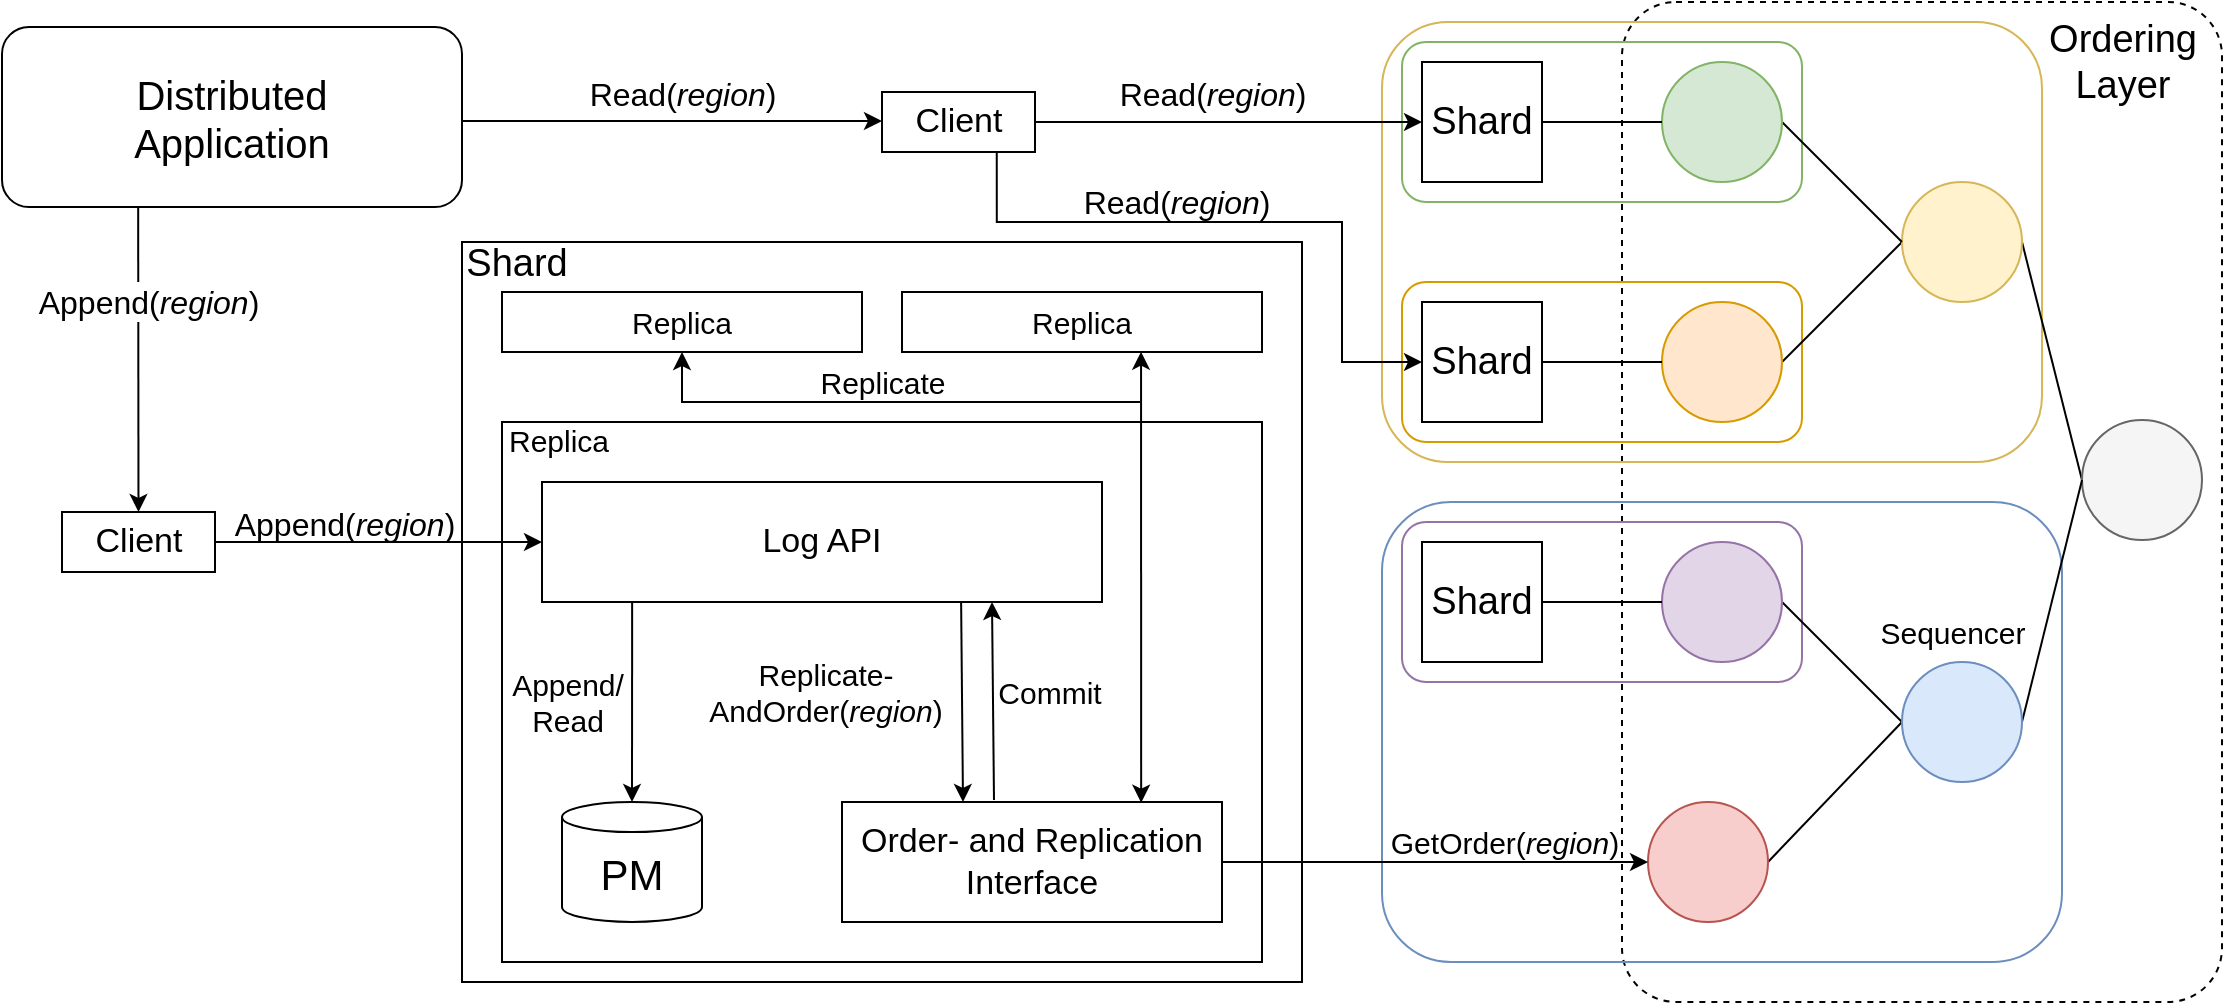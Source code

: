 <mxfile version="15.3.5" type="github">
  <diagram id="b9z9_DqSBHmfmtNlmLSl" name="Page-1">
    <mxGraphModel dx="2893" dy="1104" grid="1" gridSize="10" guides="1" tooltips="1" connect="1" arrows="1" fold="1" page="1" pageScale="1" pageWidth="827" pageHeight="1169" math="0" shadow="0">
      <root>
        <mxCell id="0" />
        <mxCell id="1" parent="0" />
        <mxCell id="aZ8yxYFO8ZEoRrY8MCP6-65" value="" style="rounded=1;whiteSpace=wrap;html=1;fillColor=none;arcSize=9;dashed=1;" parent="1" vertex="1">
          <mxGeometry x="340" y="270" width="300" height="500" as="geometry" />
        </mxCell>
        <mxCell id="aZ8yxYFO8ZEoRrY8MCP6-63" value="" style="rounded=1;whiteSpace=wrap;html=1;fillColor=none;strokeColor=#d6b656;" parent="1" vertex="1">
          <mxGeometry x="220" y="280" width="330" height="220" as="geometry" />
        </mxCell>
        <mxCell id="aZ8yxYFO8ZEoRrY8MCP6-64" value="" style="rounded=1;whiteSpace=wrap;html=1;fillColor=none;strokeColor=#6c8ebf;" parent="1" vertex="1">
          <mxGeometry x="220" y="520" width="340" height="230" as="geometry" />
        </mxCell>
        <mxCell id="aZ8yxYFO8ZEoRrY8MCP6-30" value="" style="rounded=1;whiteSpace=wrap;html=1;fillColor=none;strokeColor=#9673a6;" parent="1" vertex="1">
          <mxGeometry x="230" y="530" width="200" height="80" as="geometry" />
        </mxCell>
        <mxCell id="aZ8yxYFO8ZEoRrY8MCP6-28" value="" style="rounded=1;whiteSpace=wrap;html=1;fillColor=none;strokeColor=#82b366;" parent="1" vertex="1">
          <mxGeometry x="230" y="290" width="200" height="80" as="geometry" />
        </mxCell>
        <mxCell id="aZ8yxYFO8ZEoRrY8MCP6-29" value="" style="rounded=1;whiteSpace=wrap;html=1;fillColor=none;strokeColor=#d79b00;" parent="1" vertex="1">
          <mxGeometry x="230" y="410" width="200" height="80" as="geometry" />
        </mxCell>
        <mxCell id="aZ8yxYFO8ZEoRrY8MCP6-34" value="" style="rounded=0;whiteSpace=wrap;html=1;fillColor=none;" parent="1" vertex="1">
          <mxGeometry x="-240" y="390" width="420" height="370" as="geometry" />
        </mxCell>
        <mxCell id="aZ8yxYFO8ZEoRrY8MCP6-10" style="edgeStyle=none;rounded=0;orthogonalLoop=1;jettySize=auto;html=1;exitX=0;exitY=0.5;exitDx=0;exitDy=0;entryX=1;entryY=0.5;entryDx=0;entryDy=0;endArrow=none;endFill=0;" parent="1" source="aZ8yxYFO8ZEoRrY8MCP6-2" target="aZ8yxYFO8ZEoRrY8MCP6-4" edge="1">
          <mxGeometry relative="1" as="geometry" />
        </mxCell>
        <mxCell id="aZ8yxYFO8ZEoRrY8MCP6-2" value="" style="ellipse;whiteSpace=wrap;html=1;aspect=fixed;fillColor=#f5f5f5;strokeColor=#666666;fontColor=#333333;" parent="1" vertex="1">
          <mxGeometry x="570" y="479" width="60" height="60" as="geometry" />
        </mxCell>
        <mxCell id="aZ8yxYFO8ZEoRrY8MCP6-9" style="rounded=0;orthogonalLoop=1;jettySize=auto;html=1;exitX=1;exitY=0.5;exitDx=0;exitDy=0;entryX=0;entryY=0.5;entryDx=0;entryDy=0;endArrow=none;endFill=0;" parent="1" source="aZ8yxYFO8ZEoRrY8MCP6-3" target="aZ8yxYFO8ZEoRrY8MCP6-2" edge="1">
          <mxGeometry relative="1" as="geometry" />
        </mxCell>
        <mxCell id="aZ8yxYFO8ZEoRrY8MCP6-13" style="edgeStyle=none;rounded=0;orthogonalLoop=1;jettySize=auto;html=1;exitX=0;exitY=0.5;exitDx=0;exitDy=0;entryX=1;entryY=0.5;entryDx=0;entryDy=0;endArrow=none;endFill=0;" parent="1" source="aZ8yxYFO8ZEoRrY8MCP6-3" target="aZ8yxYFO8ZEoRrY8MCP6-5" edge="1">
          <mxGeometry relative="1" as="geometry" />
        </mxCell>
        <mxCell id="aZ8yxYFO8ZEoRrY8MCP6-14" style="edgeStyle=none;rounded=0;orthogonalLoop=1;jettySize=auto;html=1;exitX=0;exitY=0.5;exitDx=0;exitDy=0;entryX=1;entryY=0.5;entryDx=0;entryDy=0;endArrow=none;endFill=0;" parent="1" source="aZ8yxYFO8ZEoRrY8MCP6-3" target="aZ8yxYFO8ZEoRrY8MCP6-8" edge="1">
          <mxGeometry relative="1" as="geometry" />
        </mxCell>
        <mxCell id="aZ8yxYFO8ZEoRrY8MCP6-3" value="" style="ellipse;whiteSpace=wrap;html=1;aspect=fixed;fillColor=#dae8fc;strokeColor=#6c8ebf;" parent="1" vertex="1">
          <mxGeometry x="480" y="600" width="60" height="60" as="geometry" />
        </mxCell>
        <mxCell id="aZ8yxYFO8ZEoRrY8MCP6-11" style="edgeStyle=none;rounded=0;orthogonalLoop=1;jettySize=auto;html=1;exitX=0;exitY=0.5;exitDx=0;exitDy=0;entryX=1;entryY=0.5;entryDx=0;entryDy=0;endArrow=none;endFill=0;" parent="1" source="aZ8yxYFO8ZEoRrY8MCP6-4" target="aZ8yxYFO8ZEoRrY8MCP6-6" edge="1">
          <mxGeometry relative="1" as="geometry" />
        </mxCell>
        <mxCell id="aZ8yxYFO8ZEoRrY8MCP6-4" value="" style="ellipse;whiteSpace=wrap;html=1;aspect=fixed;fillColor=#fff2cc;strokeColor=#d6b656;" parent="1" vertex="1">
          <mxGeometry x="480" y="360" width="60" height="60" as="geometry" />
        </mxCell>
        <mxCell id="aZ8yxYFO8ZEoRrY8MCP6-5" value="" style="ellipse;whiteSpace=wrap;html=1;aspect=fixed;fillColor=#e1d5e7;strokeColor=#9673a6;" parent="1" vertex="1">
          <mxGeometry x="360" y="540" width="60" height="60" as="geometry" />
        </mxCell>
        <mxCell id="aZ8yxYFO8ZEoRrY8MCP6-6" value="" style="ellipse;whiteSpace=wrap;html=1;aspect=fixed;fillColor=#ffe6cc;strokeColor=#d79b00;" parent="1" vertex="1">
          <mxGeometry x="360" y="420" width="60" height="60" as="geometry" />
        </mxCell>
        <mxCell id="aZ8yxYFO8ZEoRrY8MCP6-12" style="edgeStyle=none;rounded=0;orthogonalLoop=1;jettySize=auto;html=1;exitX=1;exitY=0.5;exitDx=0;exitDy=0;entryX=0;entryY=0.5;entryDx=0;entryDy=0;endArrow=none;endFill=0;" parent="1" source="aZ8yxYFO8ZEoRrY8MCP6-7" target="aZ8yxYFO8ZEoRrY8MCP6-4" edge="1">
          <mxGeometry relative="1" as="geometry" />
        </mxCell>
        <mxCell id="aZ8yxYFO8ZEoRrY8MCP6-7" value="" style="ellipse;whiteSpace=wrap;html=1;aspect=fixed;fillColor=#d5e8d4;strokeColor=#82b366;" parent="1" vertex="1">
          <mxGeometry x="360" y="300" width="60" height="60" as="geometry" />
        </mxCell>
        <mxCell id="aZ8yxYFO8ZEoRrY8MCP6-8" value="" style="ellipse;whiteSpace=wrap;html=1;aspect=fixed;fillColor=#f8cecc;strokeColor=#b85450;" parent="1" vertex="1">
          <mxGeometry x="353" y="670" width="60" height="60" as="geometry" />
        </mxCell>
        <mxCell id="aZ8yxYFO8ZEoRrY8MCP6-16" style="edgeStyle=none;rounded=0;orthogonalLoop=1;jettySize=auto;html=1;exitX=1;exitY=0.5;exitDx=0;exitDy=0;entryX=0;entryY=0.5;entryDx=0;entryDy=0;endArrow=none;endFill=0;" parent="1" source="aZ8yxYFO8ZEoRrY8MCP6-15" target="aZ8yxYFO8ZEoRrY8MCP6-7" edge="1">
          <mxGeometry relative="1" as="geometry" />
        </mxCell>
        <mxCell id="aZ8yxYFO8ZEoRrY8MCP6-15" value="&lt;font style=&quot;font-size: 19px&quot;&gt;Shard&lt;/font&gt;" style="whiteSpace=wrap;html=1;aspect=fixed;" parent="1" vertex="1">
          <mxGeometry x="240" y="300" width="60" height="60" as="geometry" />
        </mxCell>
        <mxCell id="aZ8yxYFO8ZEoRrY8MCP6-19" style="edgeStyle=none;rounded=0;orthogonalLoop=1;jettySize=auto;html=1;exitX=1;exitY=0.5;exitDx=0;exitDy=0;entryX=0;entryY=0.5;entryDx=0;entryDy=0;endArrow=none;endFill=0;" parent="1" source="aZ8yxYFO8ZEoRrY8MCP6-17" target="aZ8yxYFO8ZEoRrY8MCP6-6" edge="1">
          <mxGeometry relative="1" as="geometry" />
        </mxCell>
        <mxCell id="aZ8yxYFO8ZEoRrY8MCP6-17" value="&lt;font style=&quot;font-size: 19px&quot;&gt;Shard&lt;/font&gt;" style="whiteSpace=wrap;html=1;aspect=fixed;" parent="1" vertex="1">
          <mxGeometry x="240" y="420" width="60" height="60" as="geometry" />
        </mxCell>
        <mxCell id="aZ8yxYFO8ZEoRrY8MCP6-20" style="edgeStyle=none;rounded=0;orthogonalLoop=1;jettySize=auto;html=1;exitX=1;exitY=0.5;exitDx=0;exitDy=0;entryX=0;entryY=0.5;entryDx=0;entryDy=0;endArrow=none;endFill=0;" parent="1" source="aZ8yxYFO8ZEoRrY8MCP6-18" target="aZ8yxYFO8ZEoRrY8MCP6-5" edge="1">
          <mxGeometry relative="1" as="geometry" />
        </mxCell>
        <mxCell id="aZ8yxYFO8ZEoRrY8MCP6-18" value="&lt;font style=&quot;font-size: 19px&quot;&gt;Shard&lt;/font&gt;" style="whiteSpace=wrap;html=1;aspect=fixed;" parent="1" vertex="1">
          <mxGeometry x="240" y="540" width="60" height="60" as="geometry" />
        </mxCell>
        <mxCell id="aZ8yxYFO8ZEoRrY8MCP6-22" value="&lt;font style=&quot;font-size: 15px&quot;&gt;Replica&lt;/font&gt;" style="rounded=0;whiteSpace=wrap;html=1;" parent="1" vertex="1">
          <mxGeometry x="-220" y="415" width="180" height="30" as="geometry" />
        </mxCell>
        <mxCell id="aZ8yxYFO8ZEoRrY8MCP6-24" value="" style="rounded=0;whiteSpace=wrap;html=1;" parent="1" vertex="1">
          <mxGeometry x="-220" y="480" width="380" height="270" as="geometry" />
        </mxCell>
        <mxCell id="aZ8yxYFO8ZEoRrY8MCP6-26" value="&lt;span style=&quot;font-size: 15px&quot;&gt;Replica&lt;/span&gt;" style="rounded=0;whiteSpace=wrap;html=1;" parent="1" vertex="1">
          <mxGeometry x="-20" y="415" width="180" height="30" as="geometry" />
        </mxCell>
        <mxCell id="aZ8yxYFO8ZEoRrY8MCP6-43" style="edgeStyle=none;rounded=0;orthogonalLoop=1;jettySize=auto;html=1;exitX=0.5;exitY=0;exitDx=0;exitDy=0;exitPerimeter=0;entryX=0.161;entryY=1;entryDx=0;entryDy=0;entryPerimeter=0;endArrow=none;endFill=0;startArrow=classic;startFill=1;" parent="1" source="aZ8yxYFO8ZEoRrY8MCP6-27" target="aZ8yxYFO8ZEoRrY8MCP6-42" edge="1">
          <mxGeometry relative="1" as="geometry" />
        </mxCell>
        <mxCell id="aZ8yxYFO8ZEoRrY8MCP6-27" value="&lt;font style=&quot;font-size: 21px&quot;&gt;PM&lt;/font&gt;" style="shape=cylinder3;whiteSpace=wrap;html=1;boundedLbl=1;backgroundOutline=1;size=7.529;fillColor=none;" parent="1" vertex="1">
          <mxGeometry x="-190" y="670" width="70" height="60" as="geometry" />
        </mxCell>
        <mxCell id="aZ8yxYFO8ZEoRrY8MCP6-46" style="edgeStyle=none;rounded=0;orthogonalLoop=1;jettySize=auto;html=1;exitX=0.25;exitY=0;exitDx=0;exitDy=0;entryX=0.702;entryY=1;entryDx=0;entryDy=0;entryPerimeter=0;startArrow=classic;startFill=1;endArrow=none;endFill=0;" parent="1" edge="1">
          <mxGeometry relative="1" as="geometry">
            <mxPoint x="10.5" y="670" as="sourcePoint" />
            <mxPoint x="9.56" y="570" as="targetPoint" />
          </mxGeometry>
        </mxCell>
        <mxCell id="aZ8yxYFO8ZEoRrY8MCP6-50" style="rounded=0;orthogonalLoop=1;jettySize=auto;html=1;startArrow=classic;startFill=1;endArrow=classic;endFill=1;entryX=0.664;entryY=0.995;entryDx=0;entryDy=0;entryPerimeter=0;exitX=0.782;exitY=0.006;exitDx=0;exitDy=0;exitPerimeter=0;" parent="1" target="aZ8yxYFO8ZEoRrY8MCP6-26" edge="1">
          <mxGeometry relative="1" as="geometry">
            <mxPoint x="99.58" y="670.36" as="sourcePoint" />
            <mxPoint x="99.05" y="459.65" as="targetPoint" />
          </mxGeometry>
        </mxCell>
        <mxCell id="aZ8yxYFO8ZEoRrY8MCP6-54" style="edgeStyle=none;rounded=0;orthogonalLoop=1;jettySize=auto;html=1;exitX=1;exitY=0.5;exitDx=0;exitDy=0;entryX=0;entryY=0.5;entryDx=0;entryDy=0;startArrow=none;startFill=0;endArrow=classic;endFill=1;" parent="1" source="aZ8yxYFO8ZEoRrY8MCP6-33" target="aZ8yxYFO8ZEoRrY8MCP6-8" edge="1">
          <mxGeometry relative="1" as="geometry" />
        </mxCell>
        <mxCell id="aZ8yxYFO8ZEoRrY8MCP6-33" value="&lt;font style=&quot;font-size: 17px&quot;&gt;Order- and Replication Interface&lt;/font&gt;" style="rounded=0;whiteSpace=wrap;html=1;fillColor=none;" parent="1" vertex="1">
          <mxGeometry x="-50" y="670" width="190" height="60" as="geometry" />
        </mxCell>
        <mxCell id="aZ8yxYFO8ZEoRrY8MCP6-49" style="edgeStyle=none;rounded=0;orthogonalLoop=1;jettySize=auto;html=1;exitX=0.75;exitY=1;exitDx=0;exitDy=0;startArrow=classic;startFill=1;endArrow=none;endFill=0;" parent="1" edge="1">
          <mxGeometry relative="1" as="geometry">
            <mxPoint x="25" y="570" as="sourcePoint" />
            <mxPoint x="26" y="669" as="targetPoint" />
          </mxGeometry>
        </mxCell>
        <mxCell id="aZ8yxYFO8ZEoRrY8MCP6-42" value="&lt;font style=&quot;font-size: 17px&quot;&gt;Log API&lt;/font&gt;" style="rounded=0;whiteSpace=wrap;html=1;fillColor=none;" parent="1" vertex="1">
          <mxGeometry x="-200" y="510" width="280" height="60" as="geometry" />
        </mxCell>
        <mxCell id="aZ8yxYFO8ZEoRrY8MCP6-45" value="&lt;font style=&quot;font-size: 15px&quot;&gt;Append/&lt;br&gt;Read&lt;br&gt;&lt;/font&gt;" style="text;html=1;strokeColor=none;fillColor=none;align=center;verticalAlign=middle;whiteSpace=wrap;rounded=0;" parent="1" vertex="1">
          <mxGeometry x="-207" y="610" width="40" height="20" as="geometry" />
        </mxCell>
        <mxCell id="aZ8yxYFO8ZEoRrY8MCP6-47" value="&lt;font style=&quot;font-size: 15px&quot;&gt;Replicate-AndOrder(&lt;i&gt;region&lt;/i&gt;)&lt;/font&gt;" style="text;html=1;strokeColor=none;fillColor=none;align=center;verticalAlign=middle;whiteSpace=wrap;rounded=0;" parent="1" vertex="1">
          <mxGeometry x="-78" y="605" width="40" height="20" as="geometry" />
        </mxCell>
        <mxCell id="aZ8yxYFO8ZEoRrY8MCP6-48" value="&lt;font style=&quot;font-size: 15px&quot;&gt;Commit&lt;/font&gt;" style="text;html=1;strokeColor=none;fillColor=none;align=center;verticalAlign=middle;whiteSpace=wrap;rounded=0;" parent="1" vertex="1">
          <mxGeometry x="34" y="605" width="40" height="20" as="geometry" />
        </mxCell>
        <mxCell id="aZ8yxYFO8ZEoRrY8MCP6-51" style="edgeStyle=orthogonalEdgeStyle;rounded=0;orthogonalLoop=1;jettySize=auto;html=1;startArrow=none;startFill=0;endArrow=classic;endFill=1;" parent="1" target="aZ8yxYFO8ZEoRrY8MCP6-22" edge="1">
          <mxGeometry relative="1" as="geometry">
            <mxPoint x="99" y="470" as="sourcePoint" />
            <mxPoint x="108.05" y="469.65" as="targetPoint" />
            <Array as="points">
              <mxPoint x="99" y="470" />
              <mxPoint x="-130" y="470" />
            </Array>
          </mxGeometry>
        </mxCell>
        <mxCell id="aZ8yxYFO8ZEoRrY8MCP6-53" value="&lt;font style=&quot;font-size: 15px&quot;&gt;Replicate&lt;/font&gt;" style="text;html=1;strokeColor=none;fillColor=none;align=center;verticalAlign=middle;whiteSpace=wrap;rounded=0;" parent="1" vertex="1">
          <mxGeometry x="-50" y="450" width="41" height="20" as="geometry" />
        </mxCell>
        <mxCell id="aZ8yxYFO8ZEoRrY8MCP6-55" value="&lt;font style=&quot;font-size: 15px&quot;&gt;GetOrder(&lt;i&gt;region&lt;/i&gt;)&lt;/font&gt;" style="text;html=1;align=center;verticalAlign=middle;resizable=0;points=[];autosize=1;strokeColor=none;fillColor=none;" parent="1" vertex="1">
          <mxGeometry x="216" y="680" width="130" height="20" as="geometry" />
        </mxCell>
        <mxCell id="aZ8yxYFO8ZEoRrY8MCP6-85" style="edgeStyle=orthogonalEdgeStyle;rounded=0;orthogonalLoop=1;jettySize=auto;html=1;exitX=1;exitY=0.5;exitDx=0;exitDy=0;entryX=0;entryY=0.5;entryDx=0;entryDy=0;startArrow=none;startFill=0;endArrow=classic;endFill=1;" parent="1" edge="1">
          <mxGeometry relative="1" as="geometry">
            <mxPoint x="-240.0" y="329.5" as="sourcePoint" />
            <mxPoint x="-30.0" y="329.5" as="targetPoint" />
          </mxGeometry>
        </mxCell>
        <mxCell id="aZ8yxYFO8ZEoRrY8MCP6-56" value="&lt;font style=&quot;font-size: 20px&quot;&gt;Distributed &lt;br&gt;Application&lt;/font&gt;" style="rounded=1;whiteSpace=wrap;html=1;fillColor=none;" parent="1" vertex="1">
          <mxGeometry x="-470" y="282.5" width="230" height="90" as="geometry" />
        </mxCell>
        <mxCell id="aZ8yxYFO8ZEoRrY8MCP6-61" style="edgeStyle=none;rounded=0;orthogonalLoop=1;jettySize=auto;html=1;exitX=1;exitY=0.5;exitDx=0;exitDy=0;entryX=0;entryY=0.5;entryDx=0;entryDy=0;startArrow=none;startFill=0;endArrow=classic;endFill=1;" parent="1" source="aZ8yxYFO8ZEoRrY8MCP6-57" target="aZ8yxYFO8ZEoRrY8MCP6-42" edge="1">
          <mxGeometry relative="1" as="geometry" />
        </mxCell>
        <mxCell id="aZ8yxYFO8ZEoRrY8MCP6-77" style="edgeStyle=none;rounded=0;orthogonalLoop=1;jettySize=auto;html=1;exitX=0.5;exitY=0;exitDx=0;exitDy=0;entryX=0.296;entryY=1.006;entryDx=0;entryDy=0;entryPerimeter=0;startArrow=classic;startFill=1;endArrow=none;endFill=0;" parent="1" source="aZ8yxYFO8ZEoRrY8MCP6-57" target="aZ8yxYFO8ZEoRrY8MCP6-56" edge="1">
          <mxGeometry relative="1" as="geometry" />
        </mxCell>
        <mxCell id="aZ8yxYFO8ZEoRrY8MCP6-57" value="&lt;font style=&quot;font-size: 17px&quot;&gt;Client&lt;/font&gt;" style="rounded=0;whiteSpace=wrap;html=1;fillColor=none;" parent="1" vertex="1">
          <mxGeometry x="-440" y="525" width="76.5" height="30" as="geometry" />
        </mxCell>
        <mxCell id="aZ8yxYFO8ZEoRrY8MCP6-58" value="&lt;span style=&quot;font-size: 15px&quot;&gt;Replica&lt;/span&gt;" style="text;html=1;align=center;verticalAlign=middle;resizable=0;points=[];autosize=1;strokeColor=none;fillColor=none;" parent="1" vertex="1">
          <mxGeometry x="-227" y="479" width="70" height="20" as="geometry" />
        </mxCell>
        <mxCell id="aZ8yxYFO8ZEoRrY8MCP6-62" value="&lt;span style=&quot;font-size: 16px&quot;&gt;Append(&lt;/span&gt;&lt;i style=&quot;font-size: 16px&quot;&gt;region&lt;/i&gt;&lt;span style=&quot;font-size: 16px&quot;&gt;)&lt;/span&gt;" style="text;html=1;align=center;verticalAlign=middle;resizable=0;points=[];autosize=1;strokeColor=none;fillColor=none;" parent="1" vertex="1">
          <mxGeometry x="-364.5" y="521" width="130" height="20" as="geometry" />
        </mxCell>
        <mxCell id="aZ8yxYFO8ZEoRrY8MCP6-66" value="&lt;font style=&quot;font-size: 19px&quot;&gt;Ordering &lt;br&gt;Layer&lt;/font&gt;" style="text;html=1;align=center;verticalAlign=middle;resizable=0;points=[];autosize=1;strokeColor=none;fillColor=none;" parent="1" vertex="1">
          <mxGeometry x="545" y="280" width="90" height="40" as="geometry" />
        </mxCell>
        <mxCell id="aZ8yxYFO8ZEoRrY8MCP6-60" value="&lt;font style=&quot;font-size: 16px&quot;&gt;Append(&lt;i&gt;region&lt;/i&gt;)&lt;/font&gt;" style="text;html=1;align=center;verticalAlign=middle;resizable=0;points=[];autosize=1;fillColor=default;" parent="1" vertex="1">
          <mxGeometry x="-462.5" y="410" width="130" height="20" as="geometry" />
        </mxCell>
        <mxCell id="aZ8yxYFO8ZEoRrY8MCP6-81" style="edgeStyle=none;rounded=0;orthogonalLoop=1;jettySize=auto;html=1;exitX=1;exitY=0.5;exitDx=0;exitDy=0;entryX=0;entryY=0.5;entryDx=0;entryDy=0;startArrow=none;startFill=0;endArrow=classic;endFill=1;" parent="1" source="aZ8yxYFO8ZEoRrY8MCP6-80" target="aZ8yxYFO8ZEoRrY8MCP6-15" edge="1">
          <mxGeometry relative="1" as="geometry" />
        </mxCell>
        <mxCell id="aZ8yxYFO8ZEoRrY8MCP6-83" style="edgeStyle=orthogonalEdgeStyle;rounded=0;orthogonalLoop=1;jettySize=auto;html=1;exitX=0.75;exitY=1;exitDx=0;exitDy=0;entryX=0;entryY=0.5;entryDx=0;entryDy=0;startArrow=none;startFill=0;endArrow=classic;endFill=1;" parent="1" source="aZ8yxYFO8ZEoRrY8MCP6-80" target="aZ8yxYFO8ZEoRrY8MCP6-17" edge="1">
          <mxGeometry relative="1" as="geometry">
            <Array as="points">
              <mxPoint x="27" y="380" />
              <mxPoint x="200" y="380" />
              <mxPoint x="200" y="450" />
            </Array>
          </mxGeometry>
        </mxCell>
        <mxCell id="aZ8yxYFO8ZEoRrY8MCP6-80" value="&lt;font style=&quot;font-size: 17px&quot;&gt;Client&lt;/font&gt;" style="rounded=0;whiteSpace=wrap;html=1;fillColor=none;" parent="1" vertex="1">
          <mxGeometry x="-30" y="315" width="76.5" height="30" as="geometry" />
        </mxCell>
        <mxCell id="aZ8yxYFO8ZEoRrY8MCP6-86" value="&lt;span style=&quot;font-size: 16px&quot;&gt;Read(&lt;/span&gt;&lt;i style=&quot;font-size: 16px&quot;&gt;region&lt;/i&gt;&lt;span style=&quot;font-size: 16px&quot;&gt;)&lt;/span&gt;" style="text;html=1;align=center;verticalAlign=middle;resizable=0;points=[];autosize=1;fillColor=default;" parent="1" vertex="1">
          <mxGeometry x="-185" y="306" width="110" height="20" as="geometry" />
        </mxCell>
        <mxCell id="aZ8yxYFO8ZEoRrY8MCP6-87" value="&lt;span style=&quot;font-size: 16px&quot;&gt;Read(&lt;/span&gt;&lt;i style=&quot;font-size: 16px&quot;&gt;region&lt;/i&gt;&lt;span style=&quot;font-size: 16px&quot;&gt;)&lt;/span&gt;" style="text;html=1;align=center;verticalAlign=middle;resizable=0;points=[];autosize=1;fillColor=default;" parent="1" vertex="1">
          <mxGeometry x="80" y="306" width="110" height="20" as="geometry" />
        </mxCell>
        <mxCell id="aZ8yxYFO8ZEoRrY8MCP6-88" value="&lt;span style=&quot;font-size: 16px&quot;&gt;Read(&lt;/span&gt;&lt;i style=&quot;font-size: 16px&quot;&gt;region&lt;/i&gt;&lt;span style=&quot;font-size: 16px&quot;&gt;)&lt;/span&gt;" style="text;html=1;align=center;verticalAlign=middle;resizable=0;points=[];autosize=1;fillColor=none;" parent="1" vertex="1">
          <mxGeometry x="62" y="360" width="110" height="20" as="geometry" />
        </mxCell>
        <mxCell id="aZ8yxYFO8ZEoRrY8MCP6-92" value="&lt;span style=&quot;font-size: 19px&quot;&gt;Shard&lt;/span&gt;" style="text;html=1;align=center;verticalAlign=middle;resizable=0;points=[];autosize=1;strokeColor=none;fillColor=none;" parent="1" vertex="1">
          <mxGeometry x="-248" y="391" width="70" height="20" as="geometry" />
        </mxCell>
        <mxCell id="oukNTx4kLth6SbSh4PFs-1" value="&lt;font style=&quot;font-size: 15px&quot;&gt;Sequencer&lt;/font&gt;" style="text;html=1;align=center;verticalAlign=middle;resizable=0;points=[];autosize=1;strokeColor=none;fillColor=none;" vertex="1" parent="1">
          <mxGeometry x="460" y="575" width="90" height="20" as="geometry" />
        </mxCell>
      </root>
    </mxGraphModel>
  </diagram>
</mxfile>
